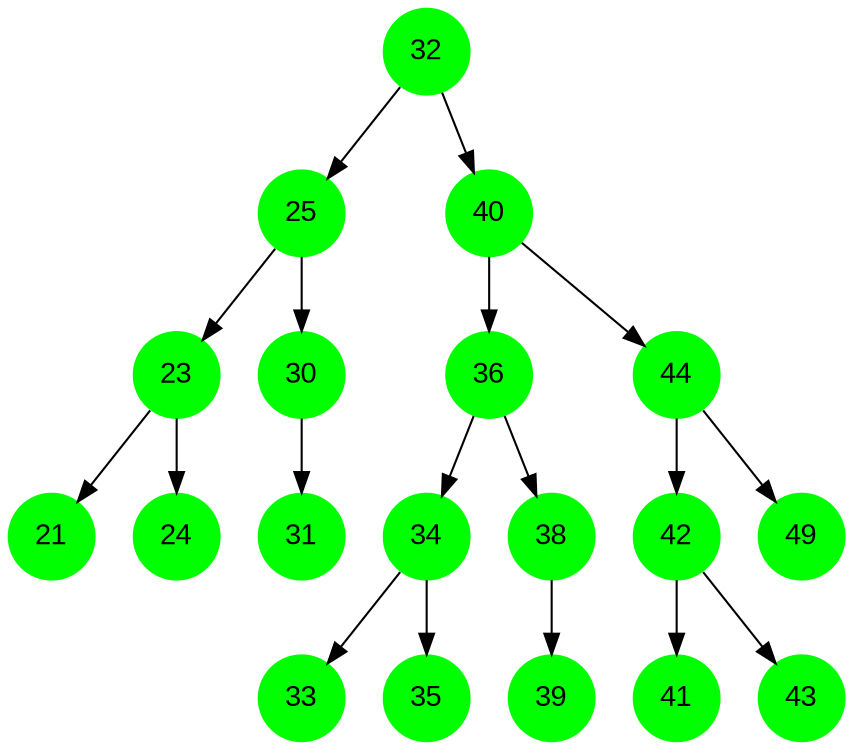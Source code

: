 DIGRAPH AVL {
  Node [shape=circle, style=filled, color=green, fontname=Arial];
	32;
	32 -> 25;
	25;
	25 -> 23;
	23;
	23 -> 21;
	21;
	23 -> 24;
	24;
	25 -> 30;
	30;
	30 -> 31;
	31;
	32 -> 40;
	40;
	40 -> 36;
	36;
	36 -> 34;
	34;
	34 -> 33;
	33;
	34 -> 35;
	35;
	36 -> 38;
	38;
	38 -> 39;
	39;
	40 -> 44;
	44;
	44 -> 42;
	42;
	42 -> 41;
	41;
	42 -> 43;
	43;
	44 -> 49;
	49;
}
